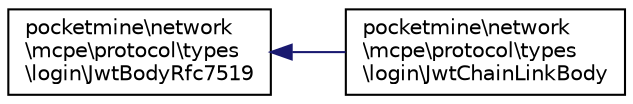 digraph "Graphical Class Hierarchy"
{
 // INTERACTIVE_SVG=YES
 // LATEX_PDF_SIZE
  edge [fontname="Helvetica",fontsize="10",labelfontname="Helvetica",labelfontsize="10"];
  node [fontname="Helvetica",fontsize="10",shape=record];
  rankdir="LR";
  Node0 [label="pocketmine\\network\l\\mcpe\\protocol\\types\l\\login\\JwtBodyRfc7519",height=0.2,width=0.4,color="black", fillcolor="white", style="filled",URL="$d8/df3/classpocketmine_1_1network_1_1mcpe_1_1protocol_1_1types_1_1login_1_1_jwt_body_rfc7519.html",tooltip=" "];
  Node0 -> Node1 [dir="back",color="midnightblue",fontsize="10",style="solid",fontname="Helvetica"];
  Node1 [label="pocketmine\\network\l\\mcpe\\protocol\\types\l\\login\\JwtChainLinkBody",height=0.2,width=0.4,color="black", fillcolor="white", style="filled",URL="$df/d48/classpocketmine_1_1network_1_1mcpe_1_1protocol_1_1types_1_1login_1_1_jwt_chain_link_body.html",tooltip=" "];
}
